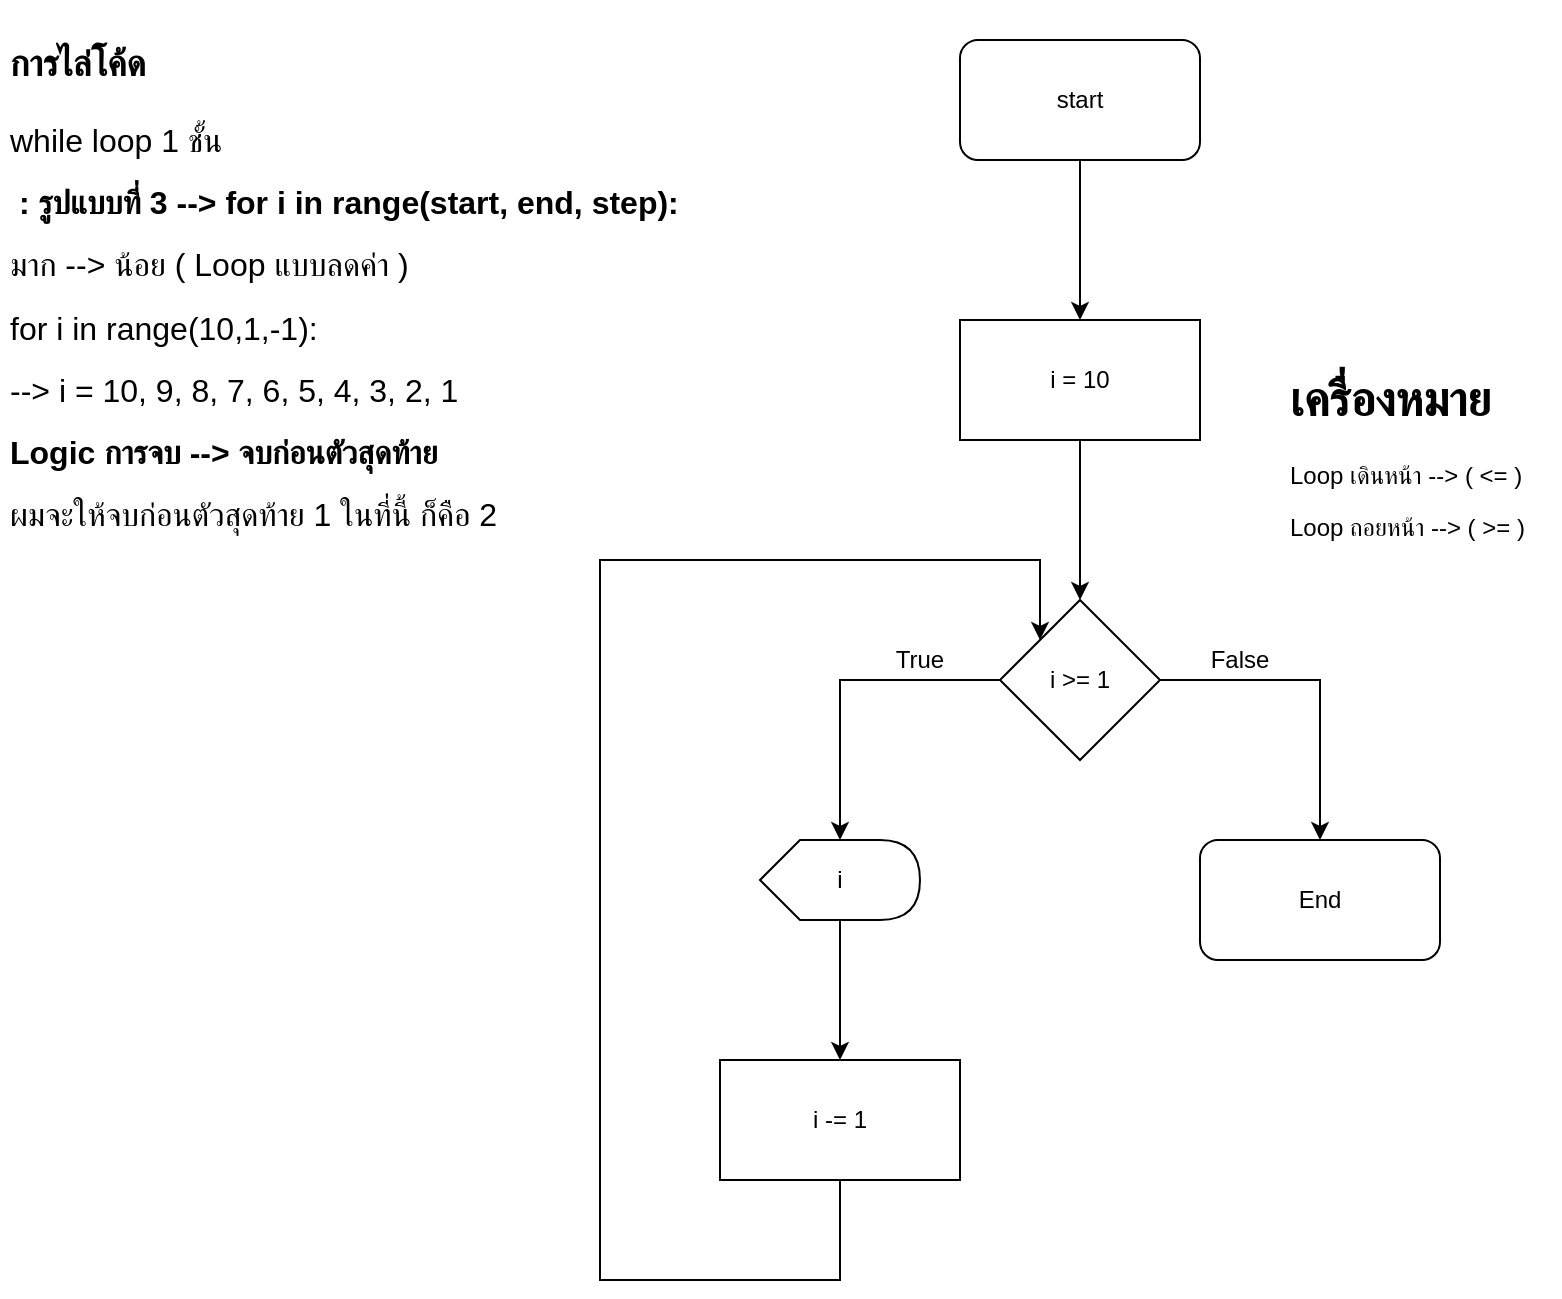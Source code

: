 <mxfile>
    <diagram id="f2oI5k3dNqKf1S9lcimm" name="Page-1">
        <mxGraphModel dx="2181" dy="860" grid="1" gridSize="10" guides="1" tooltips="1" connect="1" arrows="1" fold="1" page="1" pageScale="1" pageWidth="827" pageHeight="1169" math="0" shadow="0">
            <root>
                <mxCell id="0"/>
                <mxCell id="1" parent="0"/>
                <mxCell id="17" value="&lt;h1&gt;&lt;font style=&quot;font-size: 18px&quot;&gt;การไล่โค้ด&lt;/font&gt;&lt;/h1&gt;&lt;p&gt;&lt;font size=&quot;3&quot;&gt;while loop 1 ชั้น&lt;/font&gt;&lt;/p&gt;&lt;p&gt;&lt;span style=&quot;font-size: medium&quot;&gt;&amp;nbsp;&lt;/span&gt;&lt;b style=&quot;font-size: medium&quot;&gt;: รูปแบบที่ 3 --&amp;gt; for i in range(start, end, step):&lt;/b&gt;&lt;/p&gt;&lt;p&gt;&lt;font size=&quot;3&quot;&gt;มาก --&amp;gt; น้อย ( Loop แบบลดค่า )&lt;/font&gt;&lt;/p&gt;&lt;p&gt;&lt;font size=&quot;3&quot;&gt;for i in range(10,1,-1):&lt;/font&gt;&lt;/p&gt;&lt;p&gt;&lt;font size=&quot;3&quot;&gt;--&amp;gt; i = 10, 9, 8, 7, 6, 5, 4, 3, 2, 1&lt;/font&gt;&lt;/p&gt;&lt;p&gt;&lt;font size=&quot;3&quot;&gt;&lt;b&gt;Logic การจบ --&amp;gt; จบก่อนตัวสุดท้าย&lt;/b&gt;&lt;/font&gt;&lt;/p&gt;&lt;p&gt;&lt;font size=&quot;3&quot;&gt;ผมจะให้จบก่อนตัวสุดท้าย 1 ในที่นี้ ก็คือ 2&lt;/font&gt;&lt;/p&gt;" style="text;html=1;strokeColor=none;fillColor=none;spacing=5;spacingTop=-20;whiteSpace=wrap;overflow=hidden;rounded=0;" parent="1" vertex="1">
                    <mxGeometry x="-803" y="70" width="350" height="260" as="geometry"/>
                </mxCell>
                <mxCell id="18" value="&lt;h1&gt;เครื่องหมาย&lt;/h1&gt;&lt;p&gt;Loop เดินหน้า --&amp;gt; ( &amp;lt;= )&lt;/p&gt;&lt;p&gt;Loop ถอยหน้า --&amp;gt; ( &amp;gt;= )&lt;/p&gt;" style="text;html=1;strokeColor=none;fillColor=none;spacing=5;spacingTop=-20;whiteSpace=wrap;overflow=hidden;rounded=0;" parent="1" vertex="1">
                    <mxGeometry x="-163" y="240" width="140" height="100" as="geometry"/>
                </mxCell>
                <mxCell id="38" style="edgeStyle=orthogonalEdgeStyle;rounded=0;orthogonalLoop=1;jettySize=auto;html=1;" parent="1" source="36" target="37" edge="1">
                    <mxGeometry relative="1" as="geometry"/>
                </mxCell>
                <mxCell id="36" value="start" style="rounded=1;whiteSpace=wrap;html=1;" parent="1" vertex="1">
                    <mxGeometry x="-323" y="80" width="120" height="60" as="geometry"/>
                </mxCell>
                <mxCell id="40" style="edgeStyle=orthogonalEdgeStyle;rounded=0;orthogonalLoop=1;jettySize=auto;html=1;" parent="1" source="37" target="39" edge="1">
                    <mxGeometry relative="1" as="geometry"/>
                </mxCell>
                <mxCell id="37" value="i = 10" style="rounded=0;whiteSpace=wrap;html=1;" parent="1" vertex="1">
                    <mxGeometry x="-323" y="220" width="120" height="60" as="geometry"/>
                </mxCell>
                <mxCell id="42" style="edgeStyle=orthogonalEdgeStyle;rounded=0;orthogonalLoop=1;jettySize=auto;html=1;" parent="1" source="39" target="41" edge="1">
                    <mxGeometry relative="1" as="geometry"/>
                </mxCell>
                <mxCell id="48" style="edgeStyle=orthogonalEdgeStyle;rounded=0;orthogonalLoop=1;jettySize=auto;html=1;" parent="1" source="39" target="47" edge="1">
                    <mxGeometry relative="1" as="geometry"/>
                </mxCell>
                <mxCell id="39" value="i &amp;gt;= 1" style="rhombus;whiteSpace=wrap;html=1;" parent="1" vertex="1">
                    <mxGeometry x="-303" y="360" width="80" height="80" as="geometry"/>
                </mxCell>
                <mxCell id="44" style="edgeStyle=orthogonalEdgeStyle;rounded=0;orthogonalLoop=1;jettySize=auto;html=1;" parent="1" source="41" target="43" edge="1">
                    <mxGeometry relative="1" as="geometry"/>
                </mxCell>
                <mxCell id="41" value="i" style="shape=display;whiteSpace=wrap;html=1;" parent="1" vertex="1">
                    <mxGeometry x="-423" y="480" width="80" height="40" as="geometry"/>
                </mxCell>
                <mxCell id="45" style="edgeStyle=orthogonalEdgeStyle;rounded=0;orthogonalLoop=1;jettySize=auto;html=1;entryX=0;entryY=0;entryDx=0;entryDy=0;" parent="1" source="43" target="39" edge="1">
                    <mxGeometry relative="1" as="geometry">
                        <Array as="points">
                            <mxPoint x="-383" y="700"/>
                            <mxPoint x="-503" y="700"/>
                            <mxPoint x="-503" y="340"/>
                            <mxPoint x="-283" y="340"/>
                        </Array>
                    </mxGeometry>
                </mxCell>
                <mxCell id="43" value="i -= 1" style="rounded=0;whiteSpace=wrap;html=1;" parent="1" vertex="1">
                    <mxGeometry x="-443" y="590" width="120" height="60" as="geometry"/>
                </mxCell>
                <mxCell id="46" value="True" style="text;html=1;strokeColor=none;fillColor=none;align=center;verticalAlign=middle;whiteSpace=wrap;rounded=0;" parent="1" vertex="1">
                    <mxGeometry x="-363" y="380" width="40" height="20" as="geometry"/>
                </mxCell>
                <mxCell id="47" value="End" style="rounded=1;whiteSpace=wrap;html=1;" parent="1" vertex="1">
                    <mxGeometry x="-203" y="480" width="120" height="60" as="geometry"/>
                </mxCell>
                <mxCell id="49" value="False" style="text;html=1;strokeColor=none;fillColor=none;align=center;verticalAlign=middle;whiteSpace=wrap;rounded=0;" parent="1" vertex="1">
                    <mxGeometry x="-203" y="380" width="40" height="20" as="geometry"/>
                </mxCell>
            </root>
        </mxGraphModel>
    </diagram>
</mxfile>